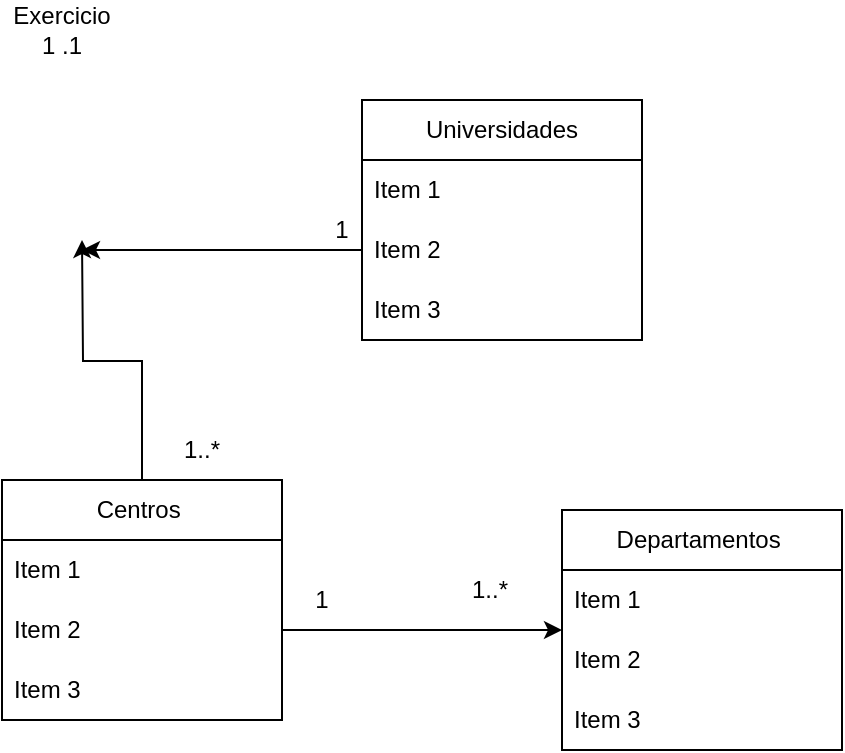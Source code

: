 <mxfile version="24.3.0" type="github" pages="2">
  <diagram name="Página-1" id="pcrGdQd_G0JxYUnSPmc6">
    <mxGraphModel dx="480" dy="571" grid="1" gridSize="10" guides="1" tooltips="1" connect="1" arrows="1" fold="1" page="1" pageScale="1" pageWidth="827" pageHeight="1169" math="0" shadow="0">
      <root>
        <mxCell id="0" />
        <mxCell id="1" parent="0" />
        <mxCell id="EZxcKN6rw-Am_Cq-Gbqj-1" value="Universidades" style="swimlane;fontStyle=0;childLayout=stackLayout;horizontal=1;startSize=30;horizontalStack=0;resizeParent=1;resizeParentMax=0;resizeLast=0;collapsible=1;marginBottom=0;whiteSpace=wrap;html=1;" vertex="1" parent="1">
          <mxGeometry x="320" y="90" width="140" height="120" as="geometry" />
        </mxCell>
        <mxCell id="EZxcKN6rw-Am_Cq-Gbqj-2" value="Item 1" style="text;strokeColor=none;fillColor=none;align=left;verticalAlign=middle;spacingLeft=4;spacingRight=4;overflow=hidden;points=[[0,0.5],[1,0.5]];portConstraint=eastwest;rotatable=0;whiteSpace=wrap;html=1;" vertex="1" parent="EZxcKN6rw-Am_Cq-Gbqj-1">
          <mxGeometry y="30" width="140" height="30" as="geometry" />
        </mxCell>
        <mxCell id="EZxcKN6rw-Am_Cq-Gbqj-5" style="edgeStyle=orthogonalEdgeStyle;rounded=0;orthogonalLoop=1;jettySize=auto;html=1;exitX=0;exitY=0.5;exitDx=0;exitDy=0;" edge="1" parent="EZxcKN6rw-Am_Cq-Gbqj-1" source="EZxcKN6rw-Am_Cq-Gbqj-3">
          <mxGeometry relative="1" as="geometry">
            <mxPoint x="-140" y="75" as="targetPoint" />
          </mxGeometry>
        </mxCell>
        <mxCell id="EZxcKN6rw-Am_Cq-Gbqj-3" value="Item 2" style="text;strokeColor=none;fillColor=none;align=left;verticalAlign=middle;spacingLeft=4;spacingRight=4;overflow=hidden;points=[[0,0.5],[1,0.5]];portConstraint=eastwest;rotatable=0;whiteSpace=wrap;html=1;" vertex="1" parent="EZxcKN6rw-Am_Cq-Gbqj-1">
          <mxGeometry y="60" width="140" height="30" as="geometry" />
        </mxCell>
        <mxCell id="EZxcKN6rw-Am_Cq-Gbqj-4" value="Item 3" style="text;strokeColor=none;fillColor=none;align=left;verticalAlign=middle;spacingLeft=4;spacingRight=4;overflow=hidden;points=[[0,0.5],[1,0.5]];portConstraint=eastwest;rotatable=0;whiteSpace=wrap;html=1;" vertex="1" parent="EZxcKN6rw-Am_Cq-Gbqj-1">
          <mxGeometry y="90" width="140" height="30" as="geometry" />
        </mxCell>
        <mxCell id="EZxcKN6rw-Am_Cq-Gbqj-8" value="1" style="text;strokeColor=none;align=center;fillColor=none;html=1;verticalAlign=middle;whiteSpace=wrap;rounded=0;" vertex="1" parent="1">
          <mxGeometry x="280" y="140" width="60" height="30" as="geometry" />
        </mxCell>
        <mxCell id="EZxcKN6rw-Am_Cq-Gbqj-13" style="edgeStyle=orthogonalEdgeStyle;rounded=0;orthogonalLoop=1;jettySize=auto;html=1;" edge="1" parent="1" source="EZxcKN6rw-Am_Cq-Gbqj-9">
          <mxGeometry relative="1" as="geometry">
            <mxPoint x="180" y="160" as="targetPoint" />
          </mxGeometry>
        </mxCell>
        <mxCell id="EZxcKN6rw-Am_Cq-Gbqj-9" value="Centros&amp;nbsp;" style="swimlane;fontStyle=0;childLayout=stackLayout;horizontal=1;startSize=30;horizontalStack=0;resizeParent=1;resizeParentMax=0;resizeLast=0;collapsible=1;marginBottom=0;whiteSpace=wrap;html=1;" vertex="1" parent="1">
          <mxGeometry x="140" y="280" width="140" height="120" as="geometry" />
        </mxCell>
        <mxCell id="EZxcKN6rw-Am_Cq-Gbqj-10" value="Item 1" style="text;strokeColor=none;fillColor=none;align=left;verticalAlign=middle;spacingLeft=4;spacingRight=4;overflow=hidden;points=[[0,0.5],[1,0.5]];portConstraint=eastwest;rotatable=0;whiteSpace=wrap;html=1;" vertex="1" parent="EZxcKN6rw-Am_Cq-Gbqj-9">
          <mxGeometry y="30" width="140" height="30" as="geometry" />
        </mxCell>
        <mxCell id="EZxcKN6rw-Am_Cq-Gbqj-11" value="Item 2" style="text;strokeColor=none;fillColor=none;align=left;verticalAlign=middle;spacingLeft=4;spacingRight=4;overflow=hidden;points=[[0,0.5],[1,0.5]];portConstraint=eastwest;rotatable=0;whiteSpace=wrap;html=1;" vertex="1" parent="EZxcKN6rw-Am_Cq-Gbqj-9">
          <mxGeometry y="60" width="140" height="30" as="geometry" />
        </mxCell>
        <mxCell id="EZxcKN6rw-Am_Cq-Gbqj-12" value="Item 3" style="text;strokeColor=none;fillColor=none;align=left;verticalAlign=middle;spacingLeft=4;spacingRight=4;overflow=hidden;points=[[0,0.5],[1,0.5]];portConstraint=eastwest;rotatable=0;whiteSpace=wrap;html=1;" vertex="1" parent="EZxcKN6rw-Am_Cq-Gbqj-9">
          <mxGeometry y="90" width="140" height="30" as="geometry" />
        </mxCell>
        <mxCell id="EZxcKN6rw-Am_Cq-Gbqj-14" value="1..*" style="text;strokeColor=none;align=center;fillColor=none;html=1;verticalAlign=middle;whiteSpace=wrap;rounded=0;" vertex="1" parent="1">
          <mxGeometry x="210" y="250" width="60" height="30" as="geometry" />
        </mxCell>
        <mxCell id="EZxcKN6rw-Am_Cq-Gbqj-15" value="Departamentos&amp;nbsp;" style="swimlane;fontStyle=0;childLayout=stackLayout;horizontal=1;startSize=30;horizontalStack=0;resizeParent=1;resizeParentMax=0;resizeLast=0;collapsible=1;marginBottom=0;whiteSpace=wrap;html=1;" vertex="1" parent="1">
          <mxGeometry x="420" y="295" width="140" height="120" as="geometry" />
        </mxCell>
        <mxCell id="EZxcKN6rw-Am_Cq-Gbqj-16" value="Item 1" style="text;strokeColor=none;fillColor=none;align=left;verticalAlign=middle;spacingLeft=4;spacingRight=4;overflow=hidden;points=[[0,0.5],[1,0.5]];portConstraint=eastwest;rotatable=0;whiteSpace=wrap;html=1;" vertex="1" parent="EZxcKN6rw-Am_Cq-Gbqj-15">
          <mxGeometry y="30" width="140" height="30" as="geometry" />
        </mxCell>
        <mxCell id="EZxcKN6rw-Am_Cq-Gbqj-17" value="Item 2" style="text;strokeColor=none;fillColor=none;align=left;verticalAlign=middle;spacingLeft=4;spacingRight=4;overflow=hidden;points=[[0,0.5],[1,0.5]];portConstraint=eastwest;rotatable=0;whiteSpace=wrap;html=1;" vertex="1" parent="EZxcKN6rw-Am_Cq-Gbqj-15">
          <mxGeometry y="60" width="140" height="30" as="geometry" />
        </mxCell>
        <mxCell id="EZxcKN6rw-Am_Cq-Gbqj-18" value="Item 3" style="text;strokeColor=none;fillColor=none;align=left;verticalAlign=middle;spacingLeft=4;spacingRight=4;overflow=hidden;points=[[0,0.5],[1,0.5]];portConstraint=eastwest;rotatable=0;whiteSpace=wrap;html=1;" vertex="1" parent="EZxcKN6rw-Am_Cq-Gbqj-15">
          <mxGeometry y="90" width="140" height="30" as="geometry" />
        </mxCell>
        <mxCell id="EZxcKN6rw-Am_Cq-Gbqj-19" style="edgeStyle=orthogonalEdgeStyle;rounded=0;orthogonalLoop=1;jettySize=auto;html=1;entryX=0;entryY=0.5;entryDx=0;entryDy=0;" edge="1" parent="1" source="EZxcKN6rw-Am_Cq-Gbqj-11" target="EZxcKN6rw-Am_Cq-Gbqj-15">
          <mxGeometry relative="1" as="geometry" />
        </mxCell>
        <mxCell id="EZxcKN6rw-Am_Cq-Gbqj-20" value="1" style="text;strokeColor=none;align=center;fillColor=none;html=1;verticalAlign=middle;whiteSpace=wrap;rounded=0;" vertex="1" parent="1">
          <mxGeometry x="270" y="325" width="60" height="30" as="geometry" />
        </mxCell>
        <mxCell id="EZxcKN6rw-Am_Cq-Gbqj-21" value="1..*" style="text;strokeColor=none;align=center;fillColor=none;html=1;verticalAlign=middle;whiteSpace=wrap;rounded=0;" vertex="1" parent="1">
          <mxGeometry x="354" y="320" width="60" height="30" as="geometry" />
        </mxCell>
        <mxCell id="EZxcKN6rw-Am_Cq-Gbqj-23" value="Exercicio 1 .1" style="text;strokeColor=none;align=center;fillColor=none;html=1;verticalAlign=middle;whiteSpace=wrap;rounded=0;" vertex="1" parent="1">
          <mxGeometry x="140" y="40" width="60" height="30" as="geometry" />
        </mxCell>
      </root>
    </mxGraphModel>
  </diagram>
  <diagram id="Z0dDechP0KA45jt49Zy1" name="Página-2">
    <mxGraphModel dx="480" dy="571" grid="1" gridSize="10" guides="1" tooltips="1" connect="1" arrows="1" fold="1" page="1" pageScale="1" pageWidth="827" pageHeight="1169" math="0" shadow="0">
      <root>
        <mxCell id="0" />
        <mxCell id="1" parent="0" />
      </root>
    </mxGraphModel>
  </diagram>
</mxfile>
